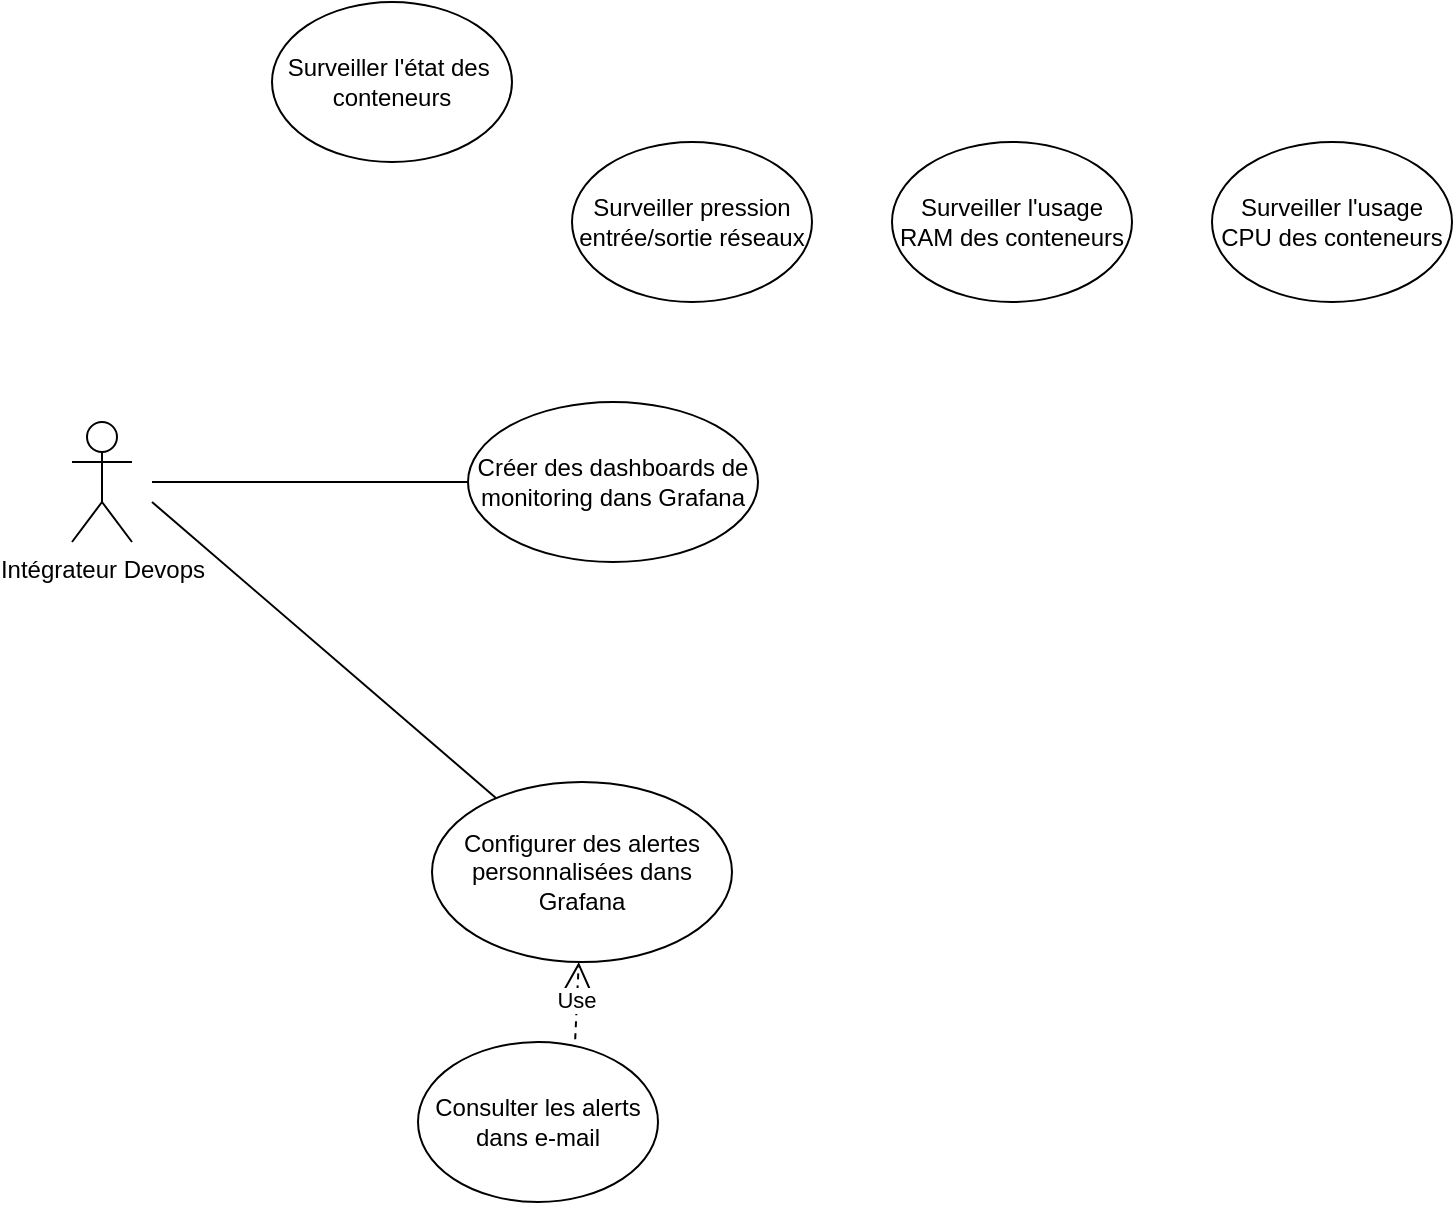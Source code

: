 <mxfile version="24.4.8" type="github" pages="2">
  <diagram id="C5RBs43oDa-KdzZeNtuy" name="Page-1">
    <mxGraphModel dx="955" dy="515" grid="1" gridSize="10" guides="1" tooltips="1" connect="1" arrows="1" fold="1" page="1" pageScale="1" pageWidth="827" pageHeight="1169" math="0" shadow="0">
      <root>
        <mxCell id="WIyWlLk6GJQsqaUBKTNV-0" />
        <mxCell id="WIyWlLk6GJQsqaUBKTNV-1" parent="WIyWlLk6GJQsqaUBKTNV-0" />
        <mxCell id="kU4CN8tsTLFvWs0AdhcK-0" value="Intégrateur Devops" style="shape=umlActor;verticalLabelPosition=bottom;verticalAlign=top;html=1;outlineConnect=0;" vertex="1" parent="WIyWlLk6GJQsqaUBKTNV-1">
          <mxGeometry x="70" y="370" width="30" height="60" as="geometry" />
        </mxCell>
        <mxCell id="kU4CN8tsTLFvWs0AdhcK-1" value="Surveiller l&#39;état des&amp;nbsp; conteneurs" style="ellipse;whiteSpace=wrap;html=1;" vertex="1" parent="WIyWlLk6GJQsqaUBKTNV-1">
          <mxGeometry x="170" y="160" width="120" height="80" as="geometry" />
        </mxCell>
        <mxCell id="kU4CN8tsTLFvWs0AdhcK-2" value="Surveiller pression entrée/sortie réseaux" style="ellipse;whiteSpace=wrap;html=1;" vertex="1" parent="WIyWlLk6GJQsqaUBKTNV-1">
          <mxGeometry x="320" y="230" width="120" height="80" as="geometry" />
        </mxCell>
        <mxCell id="kU4CN8tsTLFvWs0AdhcK-3" value="Surveiller l&#39;usage RAM des conteneurs" style="ellipse;whiteSpace=wrap;html=1;" vertex="1" parent="WIyWlLk6GJQsqaUBKTNV-1">
          <mxGeometry x="480" y="230" width="120" height="80" as="geometry" />
        </mxCell>
        <mxCell id="kU4CN8tsTLFvWs0AdhcK-4" value="Surveiller l&#39;usage CPU des conteneurs" style="ellipse;whiteSpace=wrap;html=1;" vertex="1" parent="WIyWlLk6GJQsqaUBKTNV-1">
          <mxGeometry x="640" y="230" width="120" height="80" as="geometry" />
        </mxCell>
        <mxCell id="kU4CN8tsTLFvWs0AdhcK-5" value="Créer des dashboards de monitoring dans Grafana" style="ellipse;whiteSpace=wrap;html=1;" vertex="1" parent="WIyWlLk6GJQsqaUBKTNV-1">
          <mxGeometry x="268" y="360" width="145" height="80" as="geometry" />
        </mxCell>
        <mxCell id="kU4CN8tsTLFvWs0AdhcK-7" value="Consulter les alerts dans e-mail" style="ellipse;whiteSpace=wrap;html=1;" vertex="1" parent="WIyWlLk6GJQsqaUBKTNV-1">
          <mxGeometry x="243" y="680" width="120" height="80" as="geometry" />
        </mxCell>
        <mxCell id="kU4CN8tsTLFvWs0AdhcK-8" value="Configurer des alertes personnalisées dans Grafana" style="ellipse;whiteSpace=wrap;html=1;" vertex="1" parent="WIyWlLk6GJQsqaUBKTNV-1">
          <mxGeometry x="250" y="550" width="150" height="90" as="geometry" />
        </mxCell>
        <mxCell id="kU4CN8tsTLFvWs0AdhcK-9" value="Use" style="endArrow=open;endSize=12;dashed=1;html=1;rounded=0;exitX=0.655;exitY=-0.017;exitDx=0;exitDy=0;exitPerimeter=0;" edge="1" parent="WIyWlLk6GJQsqaUBKTNV-1" source="kU4CN8tsTLFvWs0AdhcK-7" target="kU4CN8tsTLFvWs0AdhcK-8">
          <mxGeometry width="160" relative="1" as="geometry">
            <mxPoint x="280" y="580" as="sourcePoint" />
            <mxPoint x="440" y="580" as="targetPoint" />
          </mxGeometry>
        </mxCell>
        <mxCell id="kU4CN8tsTLFvWs0AdhcK-11" value="" style="endArrow=none;html=1;rounded=0;" edge="1" parent="WIyWlLk6GJQsqaUBKTNV-1" target="kU4CN8tsTLFvWs0AdhcK-8">
          <mxGeometry width="50" height="50" relative="1" as="geometry">
            <mxPoint x="110" y="410" as="sourcePoint" />
            <mxPoint x="380" y="550" as="targetPoint" />
          </mxGeometry>
        </mxCell>
        <mxCell id="kU4CN8tsTLFvWs0AdhcK-12" value="" style="endArrow=none;html=1;rounded=0;" edge="1" parent="WIyWlLk6GJQsqaUBKTNV-1" target="kU4CN8tsTLFvWs0AdhcK-5">
          <mxGeometry width="50" height="50" relative="1" as="geometry">
            <mxPoint x="110" y="400" as="sourcePoint" />
            <mxPoint x="292" y="568" as="targetPoint" />
          </mxGeometry>
        </mxCell>
      </root>
    </mxGraphModel>
  </diagram>
  <diagram id="XxH7lpgxf-PN2FmAyVz1" name="Page-2">
    <mxGraphModel dx="1313" dy="708" grid="1" gridSize="10" guides="1" tooltips="1" connect="1" arrows="1" fold="1" page="1" pageScale="1" pageWidth="827" pageHeight="1169" math="0" shadow="0">
      <root>
        <mxCell id="0" />
        <mxCell id="1" parent="0" />
        <mxCell id="q1dhVbVcDuV3ehLuulHv-45" value="" style="rounded=0;whiteSpace=wrap;html=1;" vertex="1" parent="1">
          <mxGeometry x="180" y="40" width="720" height="570" as="geometry" />
        </mxCell>
        <mxCell id="q1dhVbVcDuV3ehLuulHv-1" value="Admin" style="shape=umlActor;verticalLabelPosition=bottom;verticalAlign=top;html=1;outlineConnect=0;" vertex="1" parent="1">
          <mxGeometry x="90" y="120" width="30" height="60" as="geometry" />
        </mxCell>
        <mxCell id="q1dhVbVcDuV3ehLuulHv-2" value="Member" style="shape=umlActor;verticalLabelPosition=bottom;verticalAlign=top;html=1;outlineConnect=0;" vertex="1" parent="1">
          <mxGeometry x="90" y="250" width="30" height="60" as="geometry" />
        </mxCell>
        <mxCell id="q1dhVbVcDuV3ehLuulHv-3" value="Author" style="shape=umlActor;verticalLabelPosition=bottom;verticalAlign=top;html=1;outlineConnect=0;" vertex="1" parent="1">
          <mxGeometry x="90" y="470" width="30" height="60" as="geometry" />
        </mxCell>
        <mxCell id="q1dhVbVcDuV3ehLuulHv-6" value="S&#39;authentifier" style="ellipse;whiteSpace=wrap;html=1;" vertex="1" parent="1">
          <mxGeometry x="790" y="240" width="100" height="60" as="geometry" />
        </mxCell>
        <mxCell id="q1dhVbVcDuV3ehLuulHv-10" value="" style="endArrow=open;endSize=12;dashed=1;html=1;rounded=0;entryX=0.5;entryY=0;entryDx=0;entryDy=0;exitX=1.015;exitY=0.675;exitDx=0;exitDy=0;exitPerimeter=0;" edge="1" parent="1" source="q1dhVbVcDuV3ehLuulHv-11" target="q1dhVbVcDuV3ehLuulHv-6">
          <mxGeometry width="160" relative="1" as="geometry">
            <mxPoint x="550" y="129.58" as="sourcePoint" />
            <mxPoint x="960" y="180.0" as="targetPoint" />
          </mxGeometry>
        </mxCell>
        <mxCell id="q1dhVbVcDuV3ehLuulHv-11" value="gérer les auteurs" style="ellipse;whiteSpace=wrap;html=1;" vertex="1" parent="1">
          <mxGeometry x="370" y="50" width="140" height="60" as="geometry" />
        </mxCell>
        <mxCell id="q1dhVbVcDuV3ehLuulHv-13" value="gérer les blogs" style="ellipse;whiteSpace=wrap;html=1;" vertex="1" parent="1">
          <mxGeometry x="370" y="130" width="140" height="60" as="geometry" />
        </mxCell>
        <mxCell id="q1dhVbVcDuV3ehLuulHv-14" value="" style="endArrow=open;endSize=12;dashed=1;html=1;rounded=0;entryX=0;entryY=0;entryDx=0;entryDy=0;" edge="1" parent="1" source="q1dhVbVcDuV3ehLuulHv-13" target="q1dhVbVcDuV3ehLuulHv-6">
          <mxGeometry width="160" relative="1" as="geometry">
            <mxPoint x="522" y="101" as="sourcePoint" />
            <mxPoint x="850" y="250" as="targetPoint" />
          </mxGeometry>
        </mxCell>
        <mxCell id="q1dhVbVcDuV3ehLuulHv-15" value="" style="endArrow=none;html=1;rounded=0;entryX=0;entryY=0.5;entryDx=0;entryDy=0;" edge="1" parent="1" target="q1dhVbVcDuV3ehLuulHv-11">
          <mxGeometry width="50" height="50" relative="1" as="geometry">
            <mxPoint x="130" y="160" as="sourcePoint" />
            <mxPoint x="460" y="290" as="targetPoint" />
          </mxGeometry>
        </mxCell>
        <mxCell id="q1dhVbVcDuV3ehLuulHv-16" value="" style="endArrow=none;html=1;rounded=0;entryX=0;entryY=0.5;entryDx=0;entryDy=0;" edge="1" parent="1" target="q1dhVbVcDuV3ehLuulHv-13">
          <mxGeometry width="50" height="50" relative="1" as="geometry">
            <mxPoint x="140" y="170" as="sourcePoint" />
            <mxPoint x="380" y="90" as="targetPoint" />
          </mxGeometry>
        </mxCell>
        <mxCell id="q1dhVbVcDuV3ehLuulHv-17" value="&amp;lt;&amp;lt;include&amp;gt;&amp;gt;" style="text;html=1;strokeColor=none;fillColor=none;align=center;verticalAlign=middle;whiteSpace=wrap;rounded=0;" vertex="1" parent="1">
          <mxGeometry x="620" y="120" width="60" height="30" as="geometry" />
        </mxCell>
        <mxCell id="q1dhVbVcDuV3ehLuulHv-18" value="&amp;lt;&amp;lt;include&amp;gt;&amp;gt;" style="text;html=1;strokeColor=none;fillColor=none;align=center;verticalAlign=middle;whiteSpace=wrap;rounded=0;" vertex="1" parent="1">
          <mxGeometry x="580" y="180" width="60" height="30" as="geometry" />
        </mxCell>
        <mxCell id="q1dhVbVcDuV3ehLuulHv-20" value="s&#39;inscrire" style="ellipse;whiteSpace=wrap;html=1;" vertex="1" parent="1">
          <mxGeometry x="390" y="220" width="140" height="60" as="geometry" />
        </mxCell>
        <mxCell id="q1dhVbVcDuV3ehLuulHv-21" value="gérer les blogs" style="ellipse;whiteSpace=wrap;html=1;" vertex="1" parent="1">
          <mxGeometry x="390" y="500" width="140" height="60" as="geometry" />
        </mxCell>
        <mxCell id="q1dhVbVcDuV3ehLuulHv-23" value="consulter les blogs" style="ellipse;whiteSpace=wrap;html=1;" vertex="1" parent="1">
          <mxGeometry x="390" y="300" width="140" height="60" as="geometry" />
        </mxCell>
        <mxCell id="q1dhVbVcDuV3ehLuulHv-25" value="" style="endArrow=none;html=1;rounded=0;entryX=0;entryY=0.5;entryDx=0;entryDy=0;" edge="1" parent="1" target="q1dhVbVcDuV3ehLuulHv-20">
          <mxGeometry width="50" height="50" relative="1" as="geometry">
            <mxPoint x="140" y="300" as="sourcePoint" />
            <mxPoint x="380" y="170" as="targetPoint" />
          </mxGeometry>
        </mxCell>
        <mxCell id="q1dhVbVcDuV3ehLuulHv-26" value="" style="endArrow=none;html=1;rounded=0;entryX=0.04;entryY=0.253;entryDx=0;entryDy=0;entryPerimeter=0;" edge="1" parent="1" target="q1dhVbVcDuV3ehLuulHv-23">
          <mxGeometry width="50" height="50" relative="1" as="geometry">
            <mxPoint x="150" y="310" as="sourcePoint" />
            <mxPoint x="380" y="270" as="targetPoint" />
          </mxGeometry>
        </mxCell>
        <mxCell id="q1dhVbVcDuV3ehLuulHv-27" value="" style="endArrow=open;endSize=12;dashed=1;html=1;rounded=0;entryX=0;entryY=0.5;entryDx=0;entryDy=0;exitX=1;exitY=0.5;exitDx=0;exitDy=0;" edge="1" parent="1" source="q1dhVbVcDuV3ehLuulHv-20" target="q1dhVbVcDuV3ehLuulHv-6">
          <mxGeometry width="160" relative="1" as="geometry">
            <mxPoint x="511" y="185" as="sourcePoint" />
            <mxPoint x="815" y="259" as="targetPoint" />
          </mxGeometry>
        </mxCell>
        <mxCell id="q1dhVbVcDuV3ehLuulHv-28" value="" style="endArrow=open;endSize=12;dashed=1;html=1;rounded=0;exitX=1;exitY=0.5;exitDx=0;exitDy=0;" edge="1" parent="1" source="q1dhVbVcDuV3ehLuulHv-23">
          <mxGeometry width="160" relative="1" as="geometry">
            <mxPoint x="540" y="260" as="sourcePoint" />
            <mxPoint x="810" y="290" as="targetPoint" />
          </mxGeometry>
        </mxCell>
        <mxCell id="q1dhVbVcDuV3ehLuulHv-29" value="&amp;lt;&amp;lt;include&amp;gt;&amp;gt;" style="text;html=1;strokeColor=none;fillColor=none;align=center;verticalAlign=middle;whiteSpace=wrap;rounded=0;" vertex="1" parent="1">
          <mxGeometry x="590" y="310" width="60" height="30" as="geometry" />
        </mxCell>
        <mxCell id="q1dhVbVcDuV3ehLuulHv-32" value="&amp;lt;&amp;lt;include&amp;gt;&amp;gt;" style="text;html=1;strokeColor=none;fillColor=none;align=center;verticalAlign=middle;whiteSpace=wrap;rounded=0;" vertex="1" parent="1">
          <mxGeometry x="590" y="235" width="60" height="30" as="geometry" />
        </mxCell>
        <mxCell id="q1dhVbVcDuV3ehLuulHv-34" value="effectuer des recherches" style="ellipse;whiteSpace=wrap;html=1;" vertex="1" parent="1">
          <mxGeometry x="390" y="370" width="140" height="60" as="geometry" />
        </mxCell>
        <mxCell id="q1dhVbVcDuV3ehLuulHv-39" value="" style="endArrow=none;html=1;rounded=0;entryX=0;entryY=0.5;entryDx=0;entryDy=0;" edge="1" parent="1" target="q1dhVbVcDuV3ehLuulHv-34">
          <mxGeometry width="50" height="50" relative="1" as="geometry">
            <mxPoint x="160" y="320" as="sourcePoint" />
            <mxPoint x="406" y="325" as="targetPoint" />
          </mxGeometry>
        </mxCell>
        <mxCell id="q1dhVbVcDuV3ehLuulHv-40" value="" style="endArrow=none;html=1;rounded=0;" edge="1" parent="1" target="q1dhVbVcDuV3ehLuulHv-21">
          <mxGeometry width="50" height="50" relative="1" as="geometry">
            <mxPoint x="150" y="520" as="sourcePoint" />
            <mxPoint x="400" y="410" as="targetPoint" />
          </mxGeometry>
        </mxCell>
        <mxCell id="q1dhVbVcDuV3ehLuulHv-41" value="" style="endArrow=open;endSize=12;dashed=1;html=1;rounded=0;exitX=1;exitY=0.5;exitDx=0;exitDy=0;" edge="1" parent="1" source="q1dhVbVcDuV3ehLuulHv-34">
          <mxGeometry width="160" relative="1" as="geometry">
            <mxPoint x="540" y="340" as="sourcePoint" />
            <mxPoint x="820" y="300" as="targetPoint" />
          </mxGeometry>
        </mxCell>
        <mxCell id="q1dhVbVcDuV3ehLuulHv-42" value="" style="endArrow=open;endSize=12;dashed=1;html=1;rounded=0;exitX=0.989;exitY=0.351;exitDx=0;exitDy=0;exitPerimeter=0;entryX=0.774;entryY=0.92;entryDx=0;entryDy=0;entryPerimeter=0;" edge="1" parent="1" source="q1dhVbVcDuV3ehLuulHv-21" target="q1dhVbVcDuV3ehLuulHv-6">
          <mxGeometry width="160" relative="1" as="geometry">
            <mxPoint x="544" y="403" as="sourcePoint" />
            <mxPoint x="830" y="310" as="targetPoint" />
          </mxGeometry>
        </mxCell>
        <mxCell id="q1dhVbVcDuV3ehLuulHv-43" value="&amp;lt;&amp;lt;include&amp;gt;&amp;gt;" style="text;html=1;strokeColor=none;fillColor=none;align=center;verticalAlign=middle;whiteSpace=wrap;rounded=0;" vertex="1" parent="1">
          <mxGeometry x="600" y="350" width="60" height="30" as="geometry" />
        </mxCell>
        <mxCell id="q1dhVbVcDuV3ehLuulHv-44" value="&amp;lt;&amp;lt;include&amp;gt;&amp;gt;" style="text;html=1;strokeColor=none;fillColor=none;align=center;verticalAlign=middle;whiteSpace=wrap;rounded=0;" vertex="1" parent="1">
          <mxGeometry x="670" y="390" width="60" height="30" as="geometry" />
        </mxCell>
      </root>
    </mxGraphModel>
  </diagram>
</mxfile>
